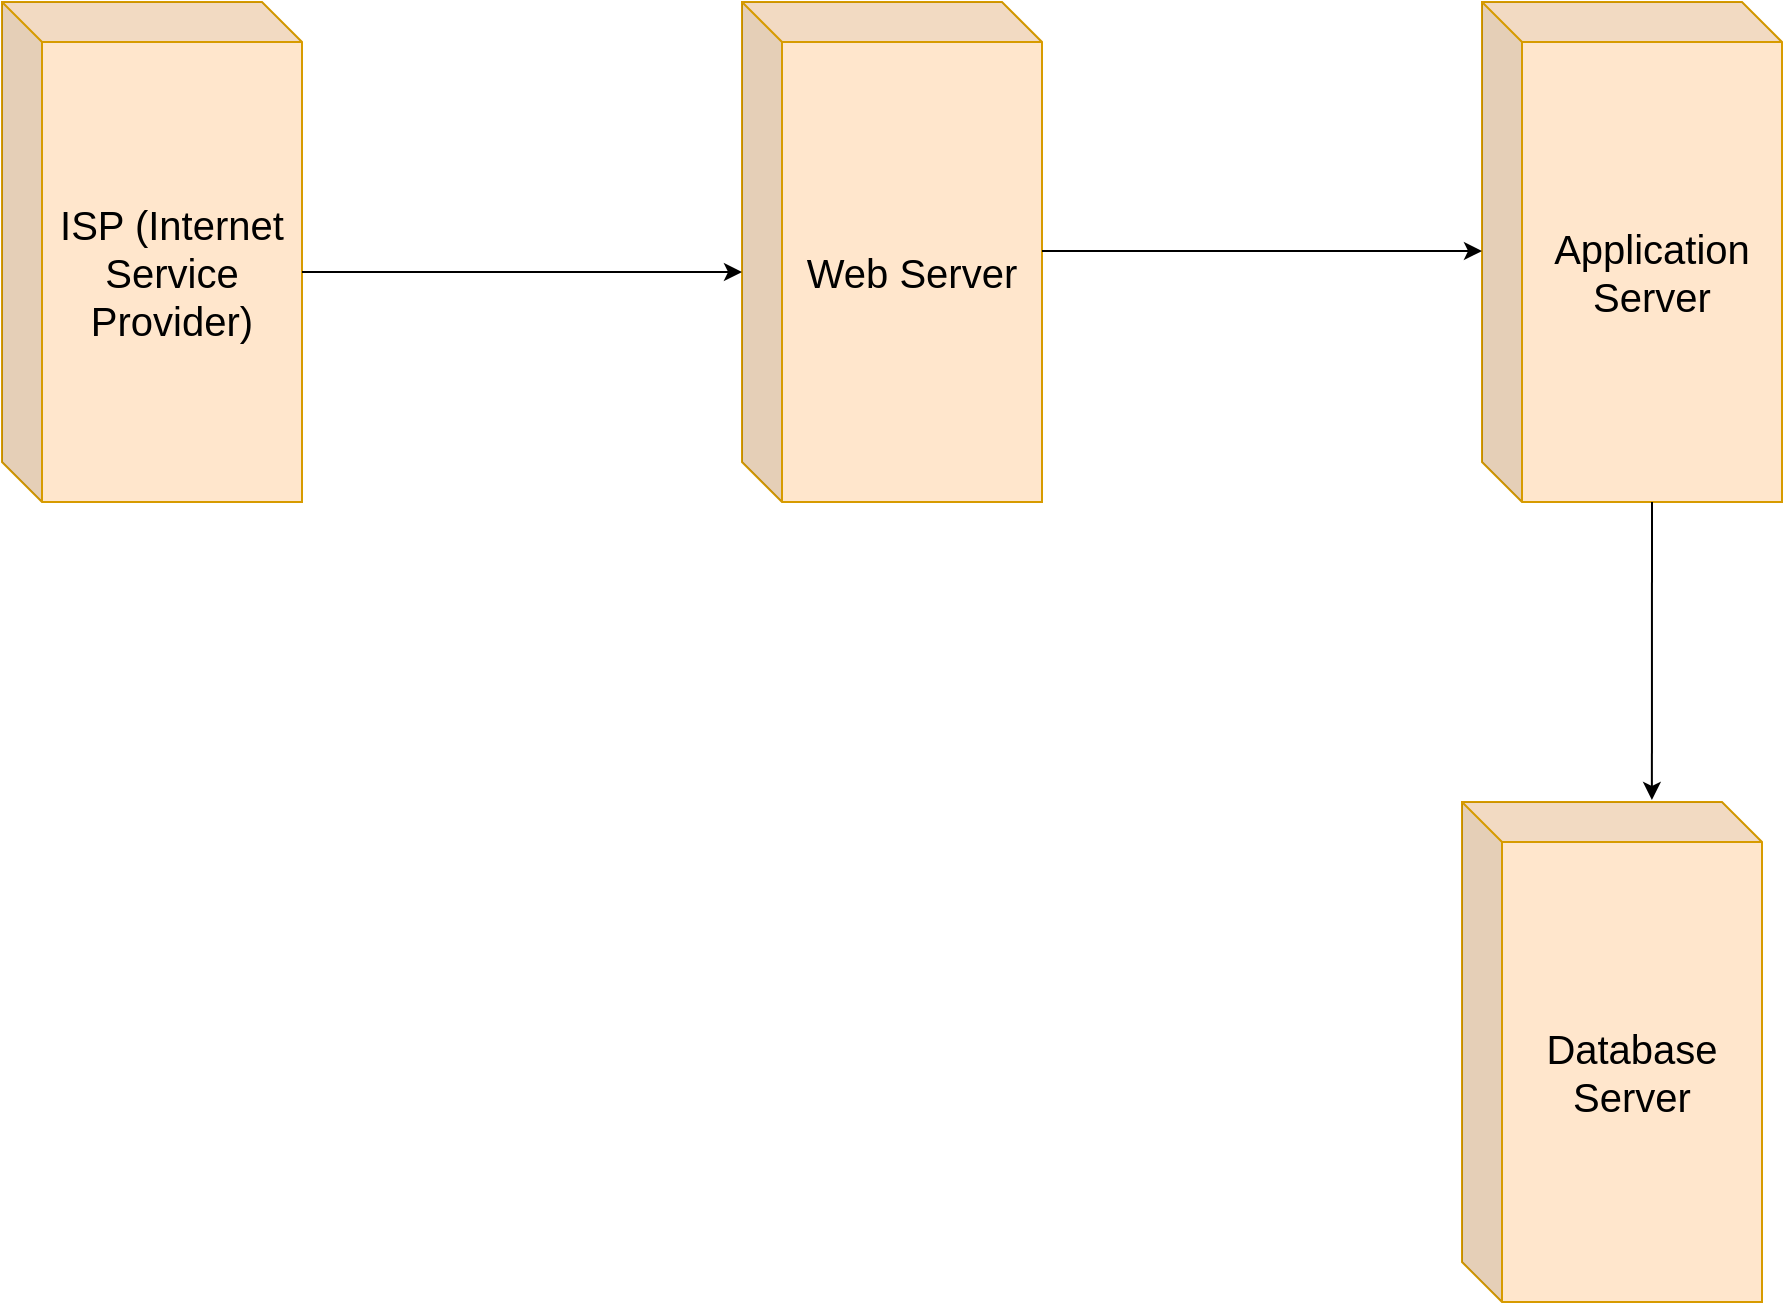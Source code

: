 <mxfile version="20.8.16"><diagram name="Page-1" id="-FTIAjP_x0dw6bPjXC4B"><mxGraphModel dx="1467" dy="783" grid="1" gridSize="10" guides="1" tooltips="1" connect="1" arrows="1" fold="1" page="1" pageScale="1" pageWidth="1100" pageHeight="850" math="0" shadow="0"><root><mxCell id="0"/><mxCell id="1" parent="0"/><mxCell id="i8rMSobShMYzG7Pwe_jH-1" value="ISP (Internet Service Provider)" style="shape=cube;whiteSpace=wrap;html=1;boundedLbl=1;backgroundOutline=1;darkOpacity=0.05;darkOpacity2=0.1;fontSize=20;fillColor=#ffe6cc;strokeColor=#d79b00;" vertex="1" parent="1"><mxGeometry x="80" y="80" width="150" height="250" as="geometry"/></mxCell><mxCell id="i8rMSobShMYzG7Pwe_jH-2" value="Web Server" style="shape=cube;whiteSpace=wrap;html=1;boundedLbl=1;backgroundOutline=1;darkOpacity=0.05;darkOpacity2=0.1;fontSize=20;fillColor=#ffe6cc;strokeColor=#d79b00;" vertex="1" parent="1"><mxGeometry x="450" y="80" width="150" height="250" as="geometry"/></mxCell><mxCell id="i8rMSobShMYzG7Pwe_jH-3" value="Application Server" style="shape=cube;whiteSpace=wrap;html=1;boundedLbl=1;backgroundOutline=1;darkOpacity=0.05;darkOpacity2=0.1;fontSize=20;fillColor=#ffe6cc;strokeColor=#d79b00;" vertex="1" parent="1"><mxGeometry x="820" y="80" width="150" height="250" as="geometry"/></mxCell><mxCell id="i8rMSobShMYzG7Pwe_jH-5" value="Database Server" style="shape=cube;whiteSpace=wrap;html=1;boundedLbl=1;backgroundOutline=1;darkOpacity=0.05;darkOpacity2=0.1;fontSize=20;fillColor=#ffe6cc;strokeColor=#d79b00;" vertex="1" parent="1"><mxGeometry x="810" y="480" width="150" height="250" as="geometry"/></mxCell><mxCell id="i8rMSobShMYzG7Pwe_jH-6" value="" style="endArrow=classic;html=1;rounded=0;fontSize=20;exitX=0;exitY=0;exitDx=150;exitDy=135;exitPerimeter=0;" edge="1" parent="1" source="i8rMSobShMYzG7Pwe_jH-1"><mxGeometry width="50" height="50" relative="1" as="geometry"><mxPoint x="490" y="400" as="sourcePoint"/><mxPoint x="450" y="215" as="targetPoint"/></mxGeometry></mxCell><mxCell id="i8rMSobShMYzG7Pwe_jH-7" value="" style="endArrow=classic;html=1;rounded=0;fontSize=20;exitX=0;exitY=0;exitDx=150;exitDy=135;exitPerimeter=0;" edge="1" parent="1"><mxGeometry width="50" height="50" relative="1" as="geometry"><mxPoint x="600" y="204.5" as="sourcePoint"/><mxPoint x="820" y="204.5" as="targetPoint"/></mxGeometry></mxCell><mxCell id="i8rMSobShMYzG7Pwe_jH-9" value="" style="endArrow=classic;html=1;rounded=0;fontSize=20;exitX=0;exitY=0;exitDx=85;exitDy=250;exitPerimeter=0;entryX=0.633;entryY=-0.004;entryDx=0;entryDy=0;entryPerimeter=0;" edge="1" parent="1" source="i8rMSobShMYzG7Pwe_jH-3" target="i8rMSobShMYzG7Pwe_jH-5"><mxGeometry width="50" height="50" relative="1" as="geometry"><mxPoint x="620" y="224.5" as="sourcePoint"/><mxPoint x="840" y="224.5" as="targetPoint"/></mxGeometry></mxCell></root></mxGraphModel></diagram></mxfile>